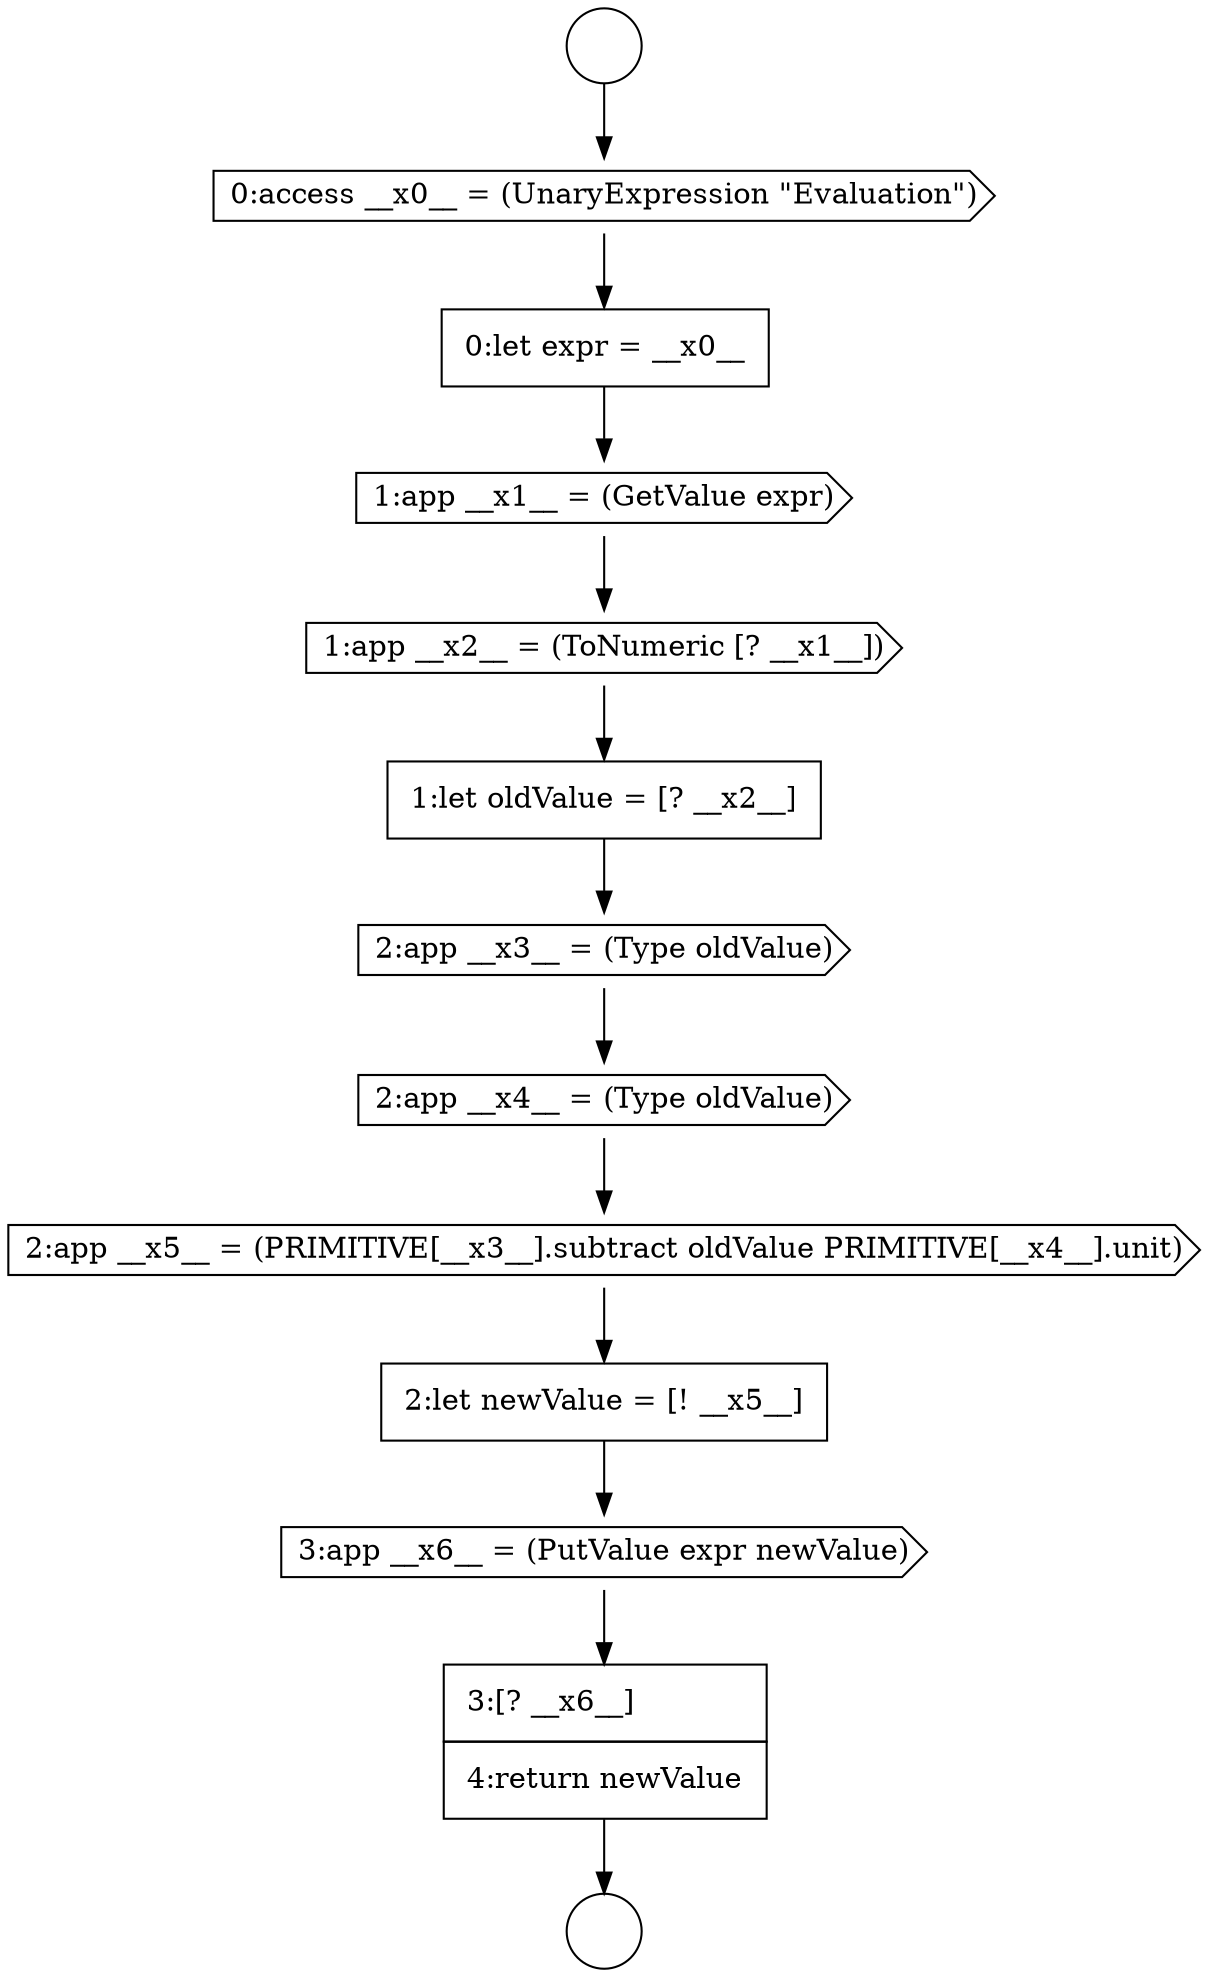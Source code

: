 digraph {
  node5005 [shape=circle label=" " color="black" fillcolor="white" style=filled]
  node5013 [shape=cds, label=<<font color="black">2:app __x4__ = (Type oldValue)</font>> color="black" fillcolor="white" style=filled]
  node5006 [shape=circle label=" " color="black" fillcolor="white" style=filled]
  node5016 [shape=cds, label=<<font color="black">3:app __x6__ = (PutValue expr newValue)</font>> color="black" fillcolor="white" style=filled]
  node5011 [shape=none, margin=0, label=<<font color="black">
    <table border="0" cellborder="1" cellspacing="0" cellpadding="10">
      <tr><td align="left">1:let oldValue = [? __x2__]</td></tr>
    </table>
  </font>> color="black" fillcolor="white" style=filled]
  node5007 [shape=cds, label=<<font color="black">0:access __x0__ = (UnaryExpression &quot;Evaluation&quot;)</font>> color="black" fillcolor="white" style=filled]
  node5015 [shape=none, margin=0, label=<<font color="black">
    <table border="0" cellborder="1" cellspacing="0" cellpadding="10">
      <tr><td align="left">2:let newValue = [! __x5__]</td></tr>
    </table>
  </font>> color="black" fillcolor="white" style=filled]
  node5012 [shape=cds, label=<<font color="black">2:app __x3__ = (Type oldValue)</font>> color="black" fillcolor="white" style=filled]
  node5017 [shape=none, margin=0, label=<<font color="black">
    <table border="0" cellborder="1" cellspacing="0" cellpadding="10">
      <tr><td align="left">3:[? __x6__]</td></tr>
      <tr><td align="left">4:return newValue</td></tr>
    </table>
  </font>> color="black" fillcolor="white" style=filled]
  node5008 [shape=none, margin=0, label=<<font color="black">
    <table border="0" cellborder="1" cellspacing="0" cellpadding="10">
      <tr><td align="left">0:let expr = __x0__</td></tr>
    </table>
  </font>> color="black" fillcolor="white" style=filled]
  node5010 [shape=cds, label=<<font color="black">1:app __x2__ = (ToNumeric [? __x1__])</font>> color="black" fillcolor="white" style=filled]
  node5009 [shape=cds, label=<<font color="black">1:app __x1__ = (GetValue expr)</font>> color="black" fillcolor="white" style=filled]
  node5014 [shape=cds, label=<<font color="black">2:app __x5__ = (PRIMITIVE[__x3__].subtract oldValue PRIMITIVE[__x4__].unit)</font>> color="black" fillcolor="white" style=filled]
  node5015 -> node5016 [ color="black"]
  node5007 -> node5008 [ color="black"]
  node5016 -> node5017 [ color="black"]
  node5011 -> node5012 [ color="black"]
  node5008 -> node5009 [ color="black"]
  node5005 -> node5007 [ color="black"]
  node5013 -> node5014 [ color="black"]
  node5009 -> node5010 [ color="black"]
  node5012 -> node5013 [ color="black"]
  node5010 -> node5011 [ color="black"]
  node5014 -> node5015 [ color="black"]
  node5017 -> node5006 [ color="black"]
}
